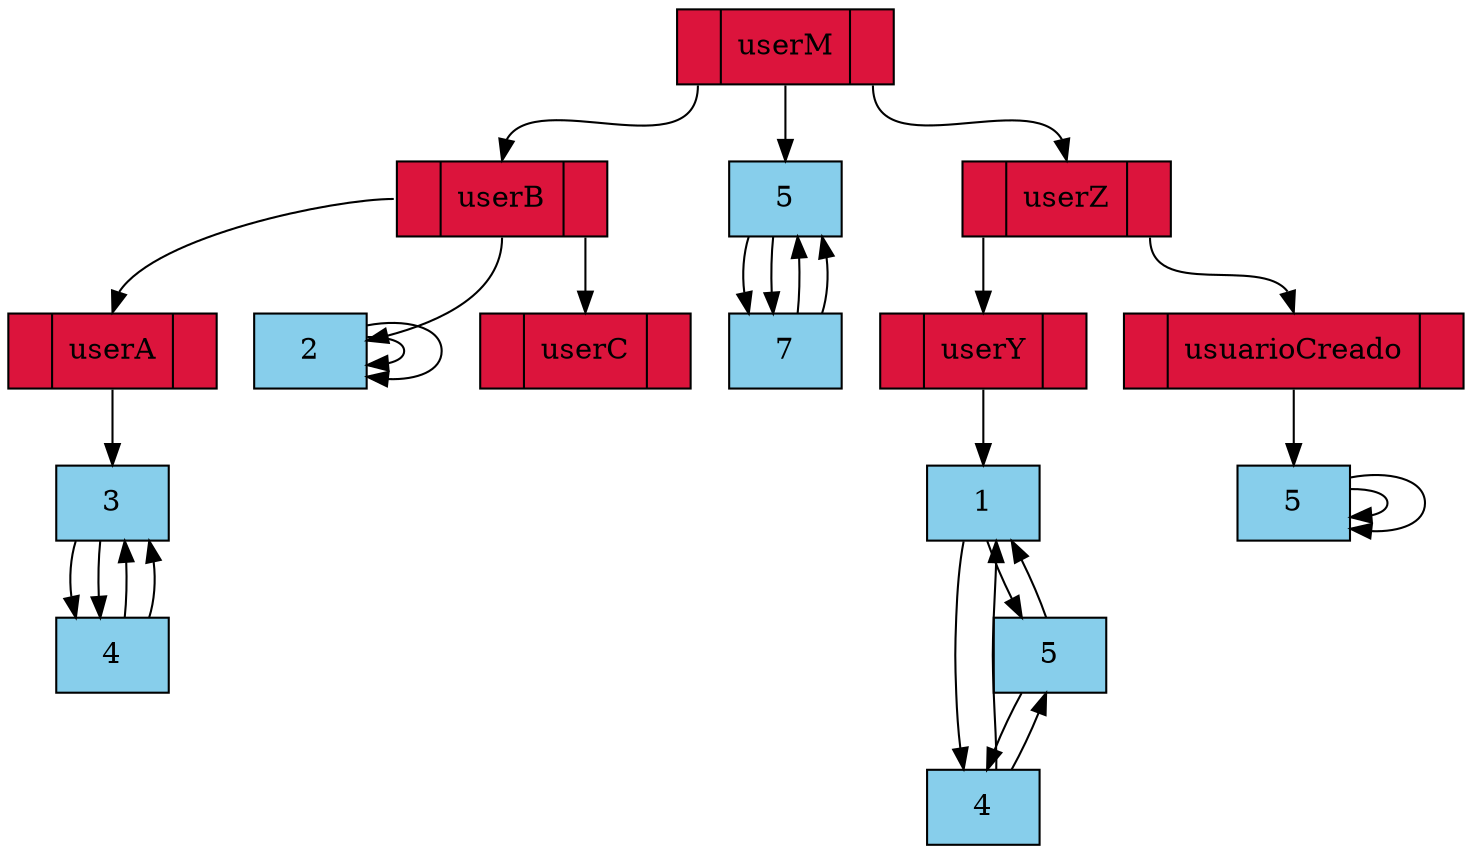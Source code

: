 digraph{
node[shape = record;]
Nodo_userM[label = "<f0>|<f1>userM|<f2>"; group = 1;fillcolor = crimson; style = filled]
Nodo_userM:f1 -> Imagen_5userM
Imagen_5userM[label = "5"; style = filled; fillcolor = skyblue]
Imagen_5userM -> Imagen_7userM
Imagen_5userM -> Imagen_7userM
Imagen_7userM[label = "7"; style = filled; fillcolor = skyblue]
Imagen_7userM -> Imagen_5userM
Imagen_7userM -> Imagen_5userM

Nodo_userM:f0 -> Nodo_userB:f1
Nodo_userM:f2 -> Nodo_userZ:f1
Nodo_userB[label = "<f0>|<f1>userB|<f2>"; group = 1;fillcolor = crimson; style = filled]
Nodo_userB:f1 -> Imagen_2userB
Imagen_2userB[label = "2"; style = filled; fillcolor = skyblue]
Imagen_2userB -> Imagen_2userB
Imagen_2userB -> Imagen_2userB

Nodo_userB:f0 -> Nodo_userA:f1
Nodo_userB:f2 -> Nodo_userC:f1
Nodo_userA[label = "<f0>|<f1>userA|<f2>"; group = 1;fillcolor = crimson; style = filled]
Nodo_userA:f1 -> Imagen_3userA
Imagen_3userA[label = "3"; style = filled; fillcolor = skyblue]
Imagen_3userA -> Imagen_4userA
Imagen_3userA -> Imagen_4userA
Imagen_4userA[label = "4"; style = filled; fillcolor = skyblue]
Imagen_4userA -> Imagen_3userA
Imagen_4userA -> Imagen_3userA

Nodo_userC[label = "<f0>|<f1>userC|<f2>"; group = 1;fillcolor = crimson; style = filled]
Nodo_userZ[label = "<f0>|<f1>userZ|<f2>"; group = 1;fillcolor = crimson; style = filled]
Nodo_userZ:f0 -> Nodo_userY:f1
Nodo_userZ:f2 -> Nodo_usuarioCreado:f1
Nodo_userY[label = "<f0>|<f1>userY|<f2>"; group = 1;fillcolor = crimson; style = filled]
Nodo_userY:f1 -> Imagen_1userY
Imagen_1userY[label = "1"; style = filled; fillcolor = skyblue]
Imagen_1userY -> Imagen_5userY
Imagen_1userY -> Imagen_4userY
Imagen_4userY[label = "4"; style = filled; fillcolor = skyblue]
Imagen_4userY -> Imagen_1userY
Imagen_4userY -> Imagen_5userY
Imagen_5userY[label = "5"; style = filled; fillcolor = skyblue]
Imagen_5userY -> Imagen_4userY
Imagen_5userY -> Imagen_1userY

Nodo_usuarioCreado[label = "<f0>|<f1>usuarioCreado|<f2>"; group = 1;fillcolor = crimson; style = filled]
Nodo_usuarioCreado:f1 -> Imagen_5usuarioCreado
Imagen_5usuarioCreado[label = "5"; style = filled; fillcolor = skyblue]
Imagen_5usuarioCreado -> Imagen_5usuarioCreado
Imagen_5usuarioCreado -> Imagen_5usuarioCreado


}